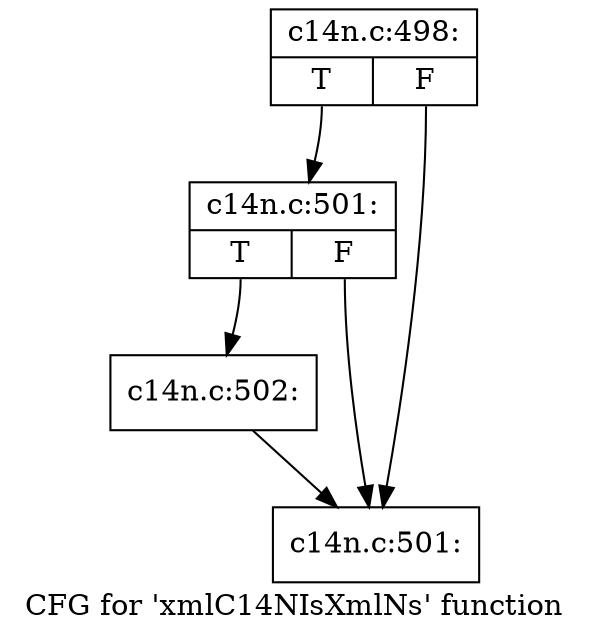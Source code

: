 digraph "CFG for 'xmlC14NIsXmlNs' function" {
	label="CFG for 'xmlC14NIsXmlNs' function";

	Node0x4af2600 [shape=record,label="{c14n.c:498:|{<s0>T|<s1>F}}"];
	Node0x4af2600:s0 -> Node0x4af2190;
	Node0x4af2600:s1 -> Node0x4af20f0;
	Node0x4af2190 [shape=record,label="{c14n.c:501:|{<s0>T|<s1>F}}"];
	Node0x4af2190:s0 -> Node0x4af2140;
	Node0x4af2190:s1 -> Node0x4af20f0;
	Node0x4af2140 [shape=record,label="{c14n.c:502:}"];
	Node0x4af2140 -> Node0x4af20f0;
	Node0x4af20f0 [shape=record,label="{c14n.c:501:}"];
}
